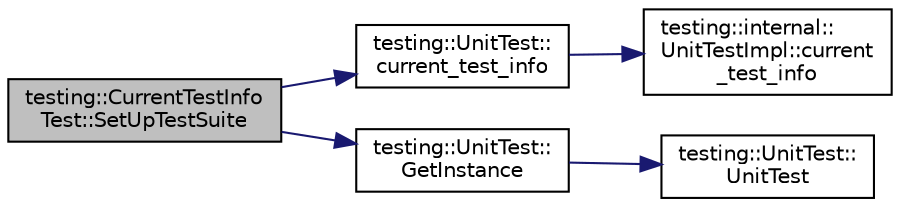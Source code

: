 digraph "testing::CurrentTestInfoTest::SetUpTestSuite"
{
 // LATEX_PDF_SIZE
  bgcolor="transparent";
  edge [fontname="Helvetica",fontsize="10",labelfontname="Helvetica",labelfontsize="10"];
  node [fontname="Helvetica",fontsize="10",shape=record];
  rankdir="LR";
  Node1 [label="testing::CurrentTestInfo\lTest::SetUpTestSuite",height=0.2,width=0.4,color="black", fillcolor="grey75", style="filled", fontcolor="black",tooltip=" "];
  Node1 -> Node2 [color="midnightblue",fontsize="10",style="solid",fontname="Helvetica"];
  Node2 [label="testing::UnitTest::\lcurrent_test_info",height=0.2,width=0.4,color="black",URL="$classtesting_1_1UnitTest.html#a088eaf814a33085ace3d881d22e6bdea",tooltip=" "];
  Node2 -> Node3 [color="midnightblue",fontsize="10",style="solid",fontname="Helvetica"];
  Node3 [label="testing::internal::\lUnitTestImpl::current\l_test_info",height=0.2,width=0.4,color="black",URL="$classtesting_1_1internal_1_1UnitTestImpl.html#a8d303ebdcf5989e96d3ed96fb7255102",tooltip=" "];
  Node1 -> Node4 [color="midnightblue",fontsize="10",style="solid",fontname="Helvetica"];
  Node4 [label="testing::UnitTest::\lGetInstance",height=0.2,width=0.4,color="black",URL="$classtesting_1_1UnitTest.html#a24192400b70b3b946746954e9574fb8e",tooltip=" "];
  Node4 -> Node5 [color="midnightblue",fontsize="10",style="solid",fontname="Helvetica"];
  Node5 [label="testing::UnitTest::\lUnitTest",height=0.2,width=0.4,color="black",URL="$classtesting_1_1UnitTest.html#a5e646d37f980429c310af696c8775f5c",tooltip=" "];
}
